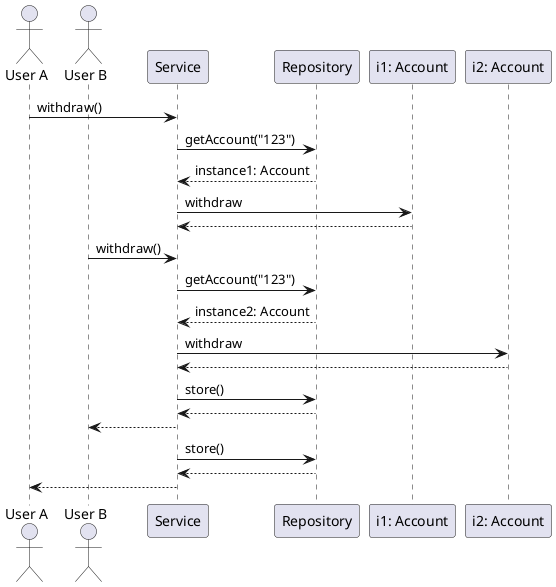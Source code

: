 @startuml

actor "User A" as U1
actor "User B" as U2
participant "Service" as S
participant "Repository" as R
participant "i1: Account" as A1
participant "i2: Account" as A2

U1 -> S: withdraw()
S -> R: getAccount("123")
S <-- R: instance1: Account
S -> A1: withdraw
S <-- A1:

U2 -> S: withdraw()
S -> R: getAccount("123")
S <-- R: instance2: Account
S -> A2: withdraw
S <-- A2:

S -> R: store()
S <-- R
U2 <-- S:

S -> R: store()
S <-- R:
U1 <-- S:

@enduml